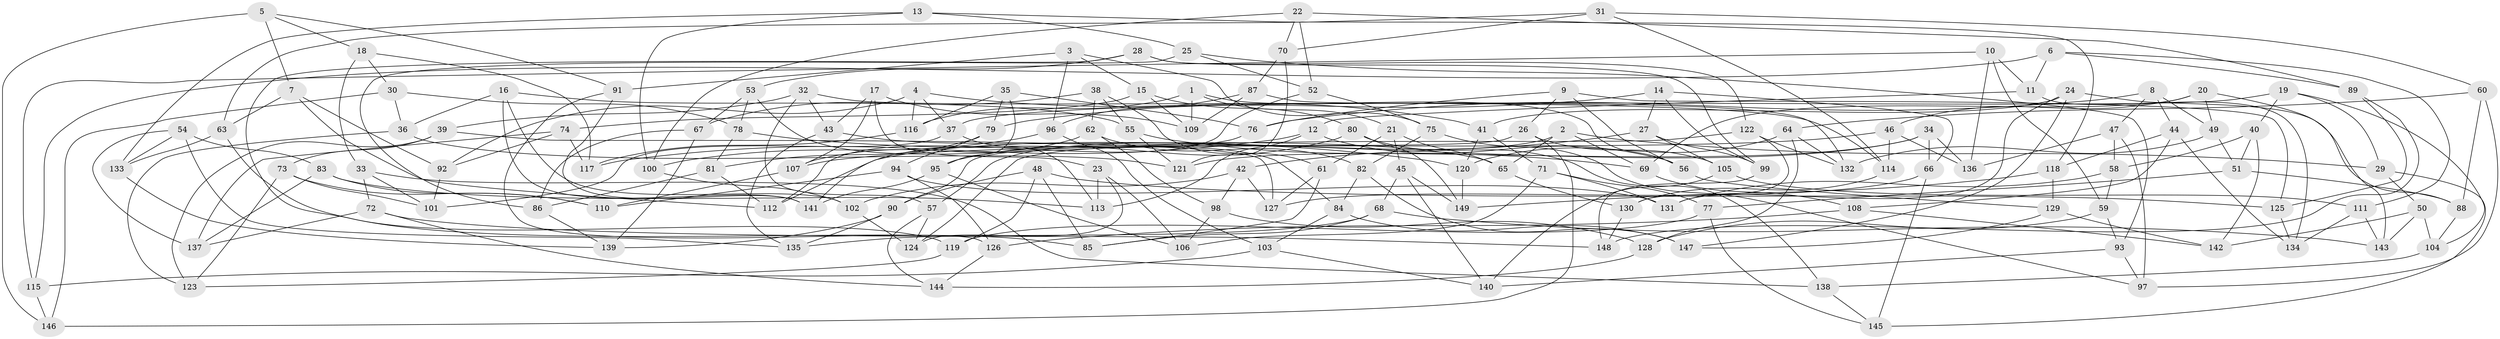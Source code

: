 // coarse degree distribution, {6: 0.2972972972972973, 4: 0.3783783783783784, 8: 0.08108108108108109, 12: 0.02702702702702703, 5: 0.06756756756756757, 10: 0.05405405405405406, 11: 0.013513513513513514, 9: 0.013513513513513514, 7: 0.02702702702702703, 3: 0.04054054054054054}
// Generated by graph-tools (version 1.1) at 2025/20/03/04/25 18:20:46]
// undirected, 149 vertices, 298 edges
graph export_dot {
graph [start="1"]
  node [color=gray90,style=filled];
  1;
  2;
  3;
  4;
  5;
  6;
  7;
  8;
  9;
  10;
  11;
  12;
  13;
  14;
  15;
  16;
  17;
  18;
  19;
  20;
  21;
  22;
  23;
  24;
  25;
  26;
  27;
  28;
  29;
  30;
  31;
  32;
  33;
  34;
  35;
  36;
  37;
  38;
  39;
  40;
  41;
  42;
  43;
  44;
  45;
  46;
  47;
  48;
  49;
  50;
  51;
  52;
  53;
  54;
  55;
  56;
  57;
  58;
  59;
  60;
  61;
  62;
  63;
  64;
  65;
  66;
  67;
  68;
  69;
  70;
  71;
  72;
  73;
  74;
  75;
  76;
  77;
  78;
  79;
  80;
  81;
  82;
  83;
  84;
  85;
  86;
  87;
  88;
  89;
  90;
  91;
  92;
  93;
  94;
  95;
  96;
  97;
  98;
  99;
  100;
  101;
  102;
  103;
  104;
  105;
  106;
  107;
  108;
  109;
  110;
  111;
  112;
  113;
  114;
  115;
  116;
  117;
  118;
  119;
  120;
  121;
  122;
  123;
  124;
  125;
  126;
  127;
  128;
  129;
  130;
  131;
  132;
  133;
  134;
  135;
  136;
  137;
  138;
  139;
  140;
  141;
  142;
  143;
  144;
  145;
  146;
  147;
  148;
  149;
  1 -- 21;
  1 -- 56;
  1 -- 109;
  1 -- 116;
  2 -- 29;
  2 -- 69;
  2 -- 65;
  2 -- 57;
  3 -- 96;
  3 -- 15;
  3 -- 91;
  3 -- 75;
  4 -- 92;
  4 -- 41;
  4 -- 37;
  4 -- 116;
  5 -- 91;
  5 -- 146;
  5 -- 7;
  5 -- 18;
  6 -- 89;
  6 -- 115;
  6 -- 111;
  6 -- 11;
  7 -- 63;
  7 -- 112;
  7 -- 92;
  8 -- 76;
  8 -- 49;
  8 -- 47;
  8 -- 44;
  9 -- 26;
  9 -- 125;
  9 -- 56;
  9 -- 76;
  10 -- 115;
  10 -- 11;
  10 -- 136;
  10 -- 59;
  11 -- 134;
  11 -- 12;
  12 -- 56;
  12 -- 117;
  12 -- 113;
  13 -- 25;
  13 -- 133;
  13 -- 118;
  13 -- 100;
  14 -- 79;
  14 -- 27;
  14 -- 66;
  14 -- 99;
  15 -- 109;
  15 -- 74;
  15 -- 80;
  16 -- 141;
  16 -- 55;
  16 -- 102;
  16 -- 36;
  17 -- 109;
  17 -- 43;
  17 -- 107;
  17 -- 23;
  18 -- 33;
  18 -- 117;
  18 -- 30;
  19 -- 29;
  19 -- 37;
  19 -- 104;
  19 -- 40;
  20 -- 46;
  20 -- 143;
  20 -- 49;
  20 -- 69;
  21 -- 45;
  21 -- 61;
  21 -- 65;
  22 -- 100;
  22 -- 89;
  22 -- 70;
  22 -- 52;
  23 -- 106;
  23 -- 113;
  23 -- 124;
  24 -- 41;
  24 -- 88;
  24 -- 131;
  24 -- 147;
  25 -- 93;
  25 -- 52;
  25 -- 86;
  26 -- 146;
  26 -- 105;
  26 -- 90;
  27 -- 42;
  27 -- 105;
  27 -- 99;
  28 -- 53;
  28 -- 99;
  28 -- 122;
  28 -- 119;
  29 -- 50;
  29 -- 145;
  30 -- 146;
  30 -- 78;
  30 -- 36;
  31 -- 60;
  31 -- 114;
  31 -- 63;
  31 -- 70;
  32 -- 39;
  32 -- 43;
  32 -- 57;
  32 -- 114;
  33 -- 101;
  33 -- 138;
  33 -- 72;
  34 -- 136;
  34 -- 112;
  34 -- 66;
  34 -- 121;
  35 -- 116;
  35 -- 95;
  35 -- 79;
  35 -- 76;
  36 -- 123;
  36 -- 121;
  37 -- 113;
  37 -- 101;
  38 -- 55;
  38 -- 67;
  38 -- 62;
  38 -- 61;
  39 -- 73;
  39 -- 123;
  39 -- 127;
  40 -- 58;
  40 -- 51;
  40 -- 142;
  41 -- 120;
  41 -- 71;
  42 -- 127;
  42 -- 102;
  42 -- 98;
  43 -- 135;
  43 -- 65;
  44 -- 108;
  44 -- 118;
  44 -- 134;
  45 -- 140;
  45 -- 68;
  45 -- 149;
  46 -- 107;
  46 -- 114;
  46 -- 136;
  47 -- 136;
  47 -- 58;
  47 -- 97;
  48 -- 90;
  48 -- 125;
  48 -- 85;
  48 -- 119;
  49 -- 132;
  49 -- 51;
  50 -- 143;
  50 -- 104;
  50 -- 142;
  51 -- 88;
  51 -- 77;
  52 -- 75;
  52 -- 112;
  53 -- 84;
  53 -- 78;
  53 -- 67;
  54 -- 133;
  54 -- 137;
  54 -- 83;
  54 -- 135;
  55 -- 69;
  55 -- 121;
  56 -- 129;
  57 -- 144;
  57 -- 124;
  58 -- 59;
  58 -- 131;
  59 -- 128;
  59 -- 93;
  60 -- 97;
  60 -- 88;
  60 -- 64;
  61 -- 127;
  61 -- 85;
  62 -- 82;
  62 -- 98;
  62 -- 107;
  63 -- 85;
  63 -- 133;
  64 -- 120;
  64 -- 132;
  64 -- 128;
  65 -- 130;
  66 -- 127;
  66 -- 145;
  67 -- 86;
  67 -- 139;
  68 -- 135;
  68 -- 143;
  68 -- 85;
  69 -- 108;
  70 -- 121;
  70 -- 87;
  71 -- 131;
  71 -- 77;
  71 -- 106;
  72 -- 148;
  72 -- 144;
  72 -- 137;
  73 -- 101;
  73 -- 123;
  73 -- 110;
  74 -- 92;
  74 -- 137;
  74 -- 117;
  75 -- 82;
  75 -- 97;
  76 -- 141;
  77 -- 145;
  77 -- 119;
  78 -- 81;
  78 -- 120;
  79 -- 81;
  79 -- 94;
  80 -- 138;
  80 -- 95;
  80 -- 149;
  81 -- 112;
  81 -- 86;
  82 -- 147;
  82 -- 84;
  83 -- 113;
  83 -- 137;
  83 -- 110;
  84 -- 103;
  84 -- 147;
  86 -- 139;
  87 -- 132;
  87 -- 96;
  87 -- 109;
  88 -- 104;
  89 -- 125;
  89 -- 148;
  90 -- 139;
  90 -- 135;
  91 -- 141;
  91 -- 126;
  92 -- 101;
  93 -- 140;
  93 -- 97;
  94 -- 110;
  94 -- 126;
  94 -- 131;
  95 -- 106;
  95 -- 141;
  96 -- 100;
  96 -- 103;
  98 -- 128;
  98 -- 106;
  99 -- 148;
  100 -- 102;
  102 -- 124;
  103 -- 115;
  103 -- 140;
  104 -- 138;
  105 -- 111;
  105 -- 140;
  107 -- 110;
  108 -- 142;
  108 -- 126;
  111 -- 134;
  111 -- 143;
  114 -- 130;
  115 -- 146;
  116 -- 117;
  118 -- 149;
  118 -- 129;
  119 -- 123;
  120 -- 149;
  122 -- 124;
  122 -- 132;
  122 -- 130;
  125 -- 134;
  126 -- 144;
  128 -- 144;
  129 -- 142;
  129 -- 147;
  130 -- 148;
  133 -- 139;
  138 -- 145;
}
